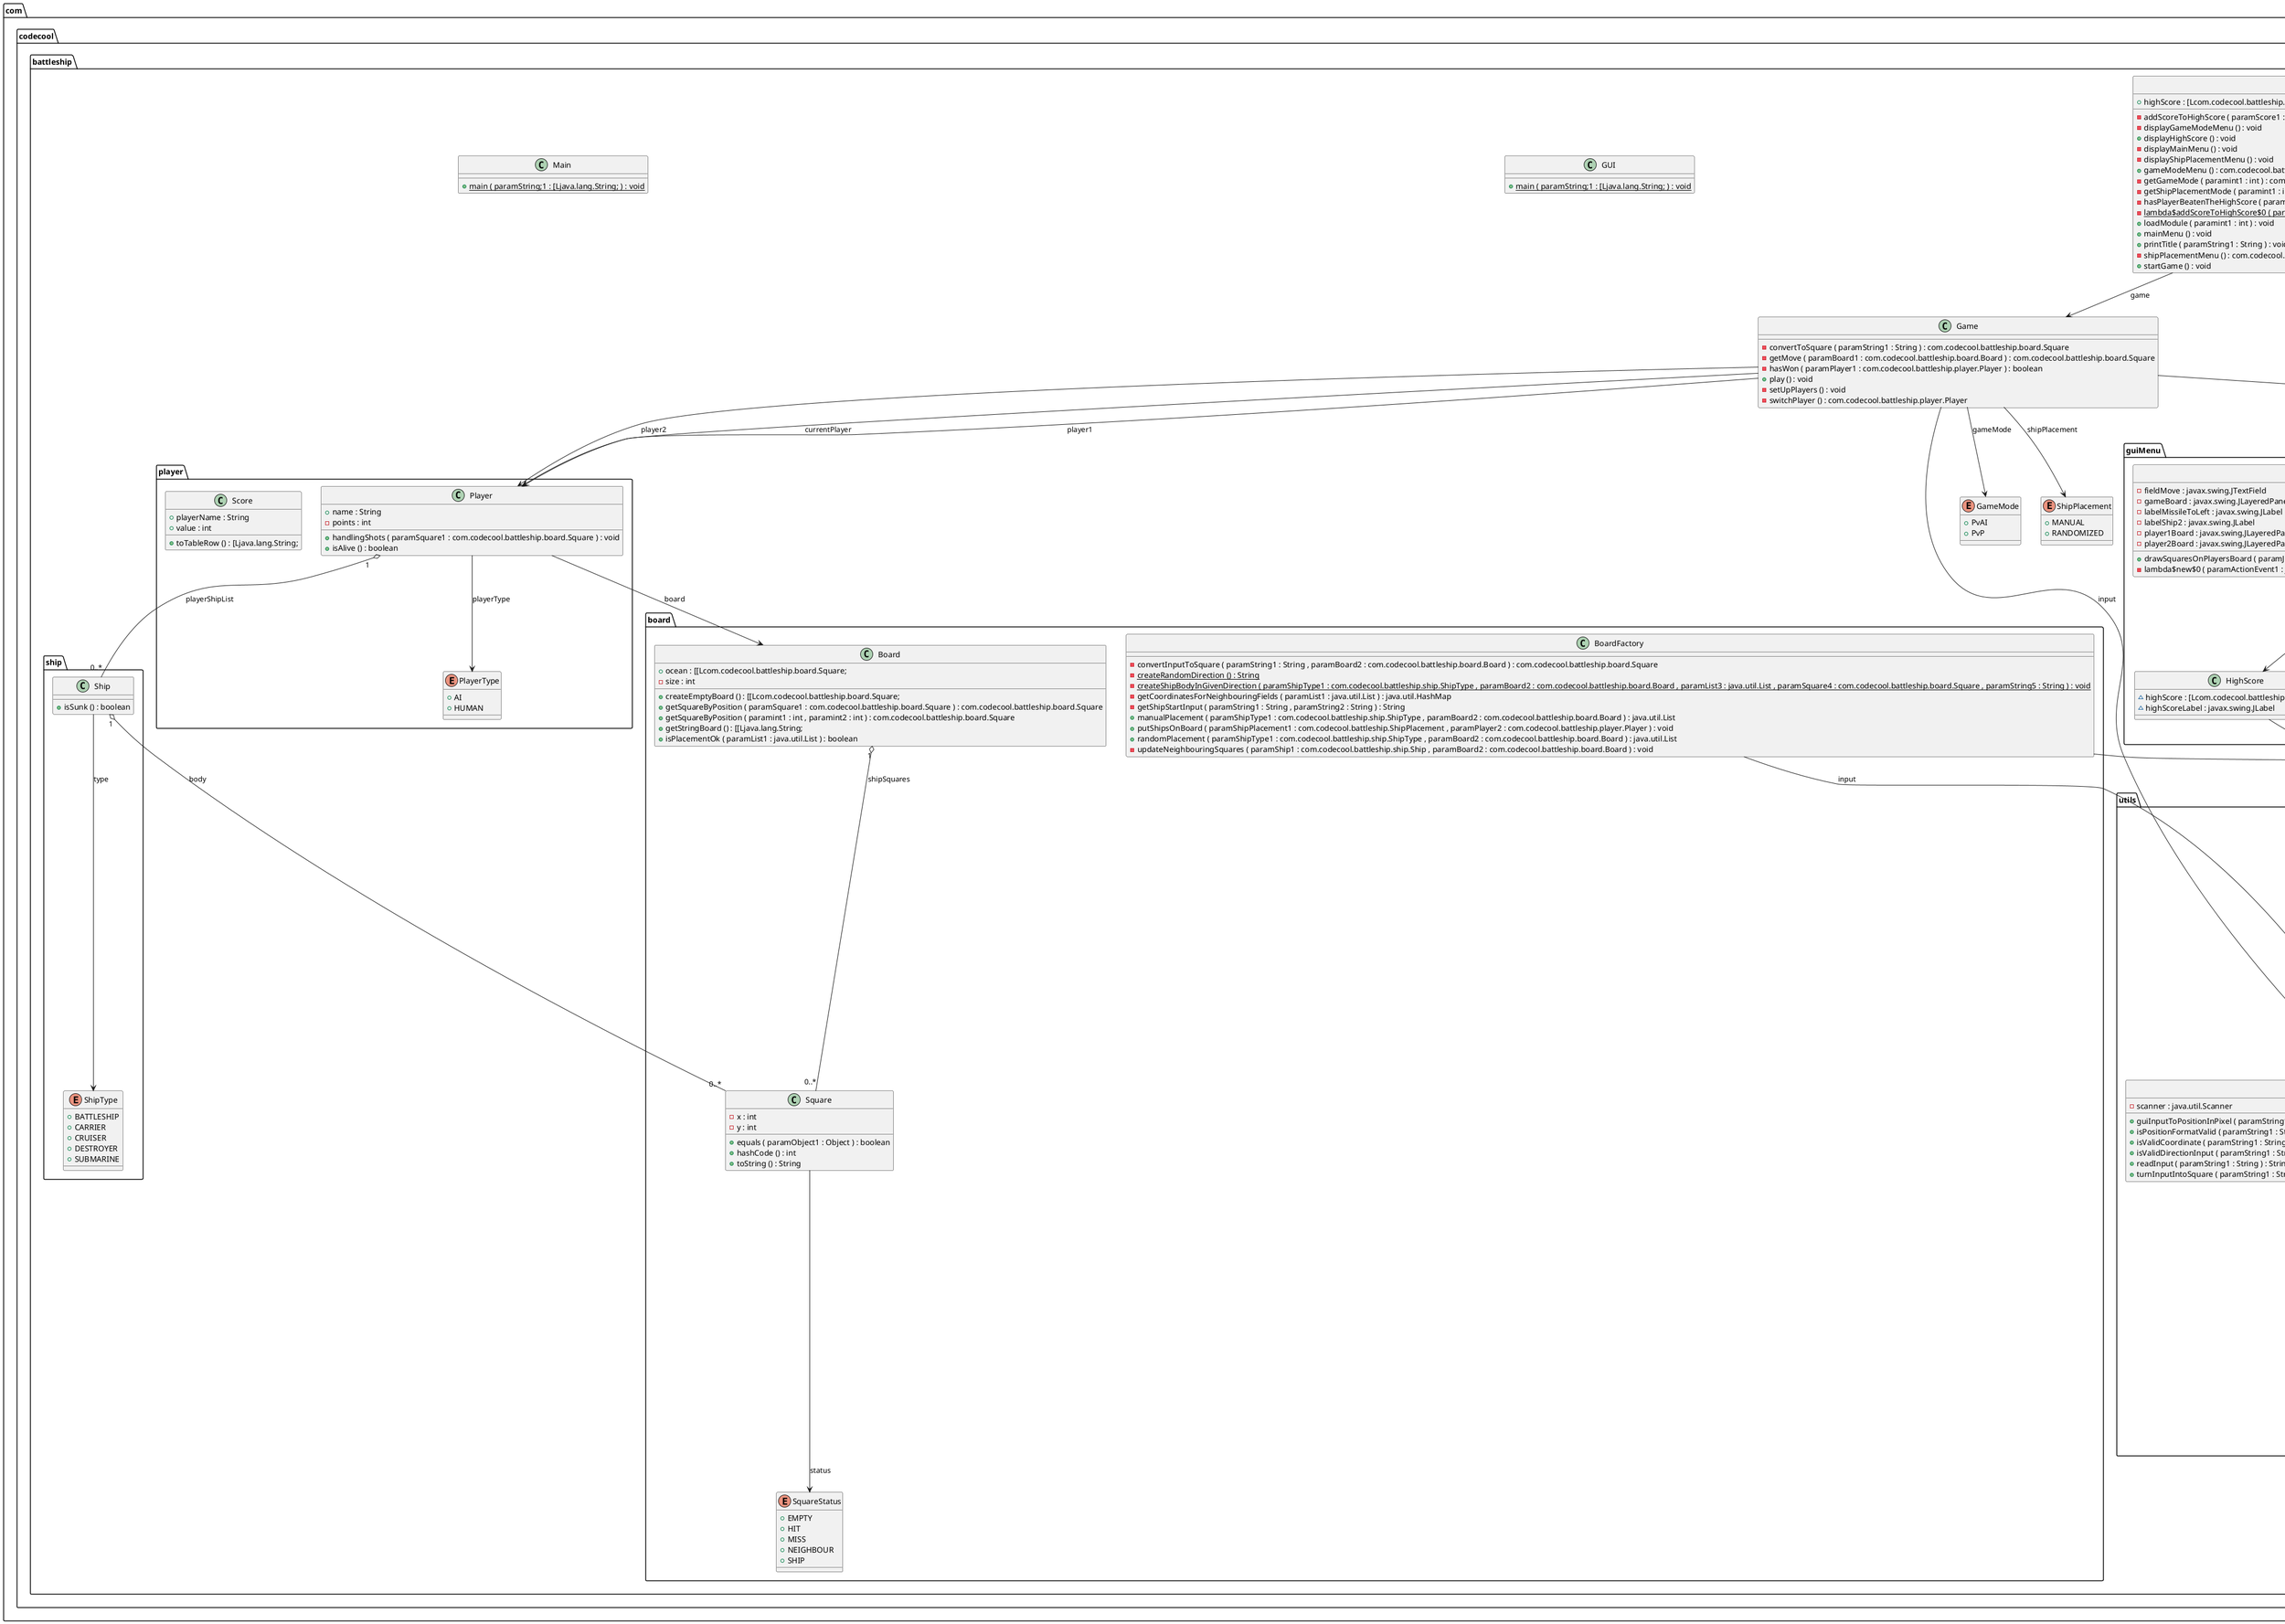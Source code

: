 @startuml

class com.codecool.battleship.Battleship {
	{field} +highScore : [Lcom.codecool.battleship.player.Score;
	{method} -addScoreToHighScore ( paramScore1 : com.codecool.battleship.player.Score ) : void
	{method} -displayGameModeMenu () : void
	{method} +displayHighScore () : void
	{method} -displayMainMenu () : void
	{method} -displayShipPlacementMenu () : void
	{method} +gameModeMenu () : com.codecool.battleship.GameMode
	{method} -getGameMode ( paramint1 : int ) : com.codecool.battleship.GameMode
	{method} -getShipPlacementMode ( paramint1 : int ) : com.codecool.battleship.ShipPlacement
	{method} -hasPlayerBeatenTheHighScore ( paramPlayer1 : com.codecool.battleship.player.Player ) : boolean
	{method}  {static} -lambda$addScoreToHighScore$0 ( paramScore1 : com.codecool.battleship.player.Score , paramScore2 : com.codecool.battleship.player.Score ) : int
	{method} +loadModule ( paramint1 : int ) : void
	{method} +mainMenu () : void
	{method} +printTitle ( paramString1 : String ) : void
	{method} -shipPlacementMenu () : com.codecool.battleship.ShipPlacement
	{method} +startGame () : void
}


class com.codecool.battleship.GUI {
	{method}  {static} +main ( paramString;1 : [Ljava.lang.String; ) : void
}


class com.codecool.battleship.Game {
	{method} -convertToSquare ( paramString1 : String ) : com.codecool.battleship.board.Square
	{method} -getMove ( paramBoard1 : com.codecool.battleship.board.Board ) : com.codecool.battleship.board.Square
	{method} -hasWon ( paramPlayer1 : com.codecool.battleship.player.Player ) : boolean
	{method} +play () : void
	{method} -setUpPlayers () : void
	{method} -switchPlayer () : com.codecool.battleship.player.Player
}


enum com.codecool.battleship.GameMode {
	{field} +PvAI
	{field} +PvP
}


class com.codecool.battleship.Main {
	{method}  {static} +main ( paramString;1 : [Ljava.lang.String; ) : void
}


enum com.codecool.battleship.ShipPlacement {
	{field} +MANUAL
	{field} +RANDOMIZED
}


class com.codecool.battleship.board.Board {
	{field} +ocean : [[Lcom.codecool.battleship.board.Square;
	{field} -size : int
	{method} +createEmptyBoard () : [[Lcom.codecool.battleship.board.Square;
	{method} +getSquareByPosition ( paramSquare1 : com.codecool.battleship.board.Square ) : com.codecool.battleship.board.Square
	{method} +getSquareByPosition ( paramint1 : int , paramint2 : int ) : com.codecool.battleship.board.Square
	{method} +getStringBoard () : [[Ljava.lang.String;
	{method} +isPlacementOk ( paramList1 : java.util.List ) : boolean
}


class com.codecool.battleship.board.BoardFactory {
	{method} -convertInputToSquare ( paramString1 : String , paramBoard2 : com.codecool.battleship.board.Board ) : com.codecool.battleship.board.Square
	{method}  {static} -createRandomDirection () : String
	{method}  {static} -createShipBodyInGivenDirection ( paramShipType1 : com.codecool.battleship.ship.ShipType , paramBoard2 : com.codecool.battleship.board.Board , paramList3 : java.util.List , paramSquare4 : com.codecool.battleship.board.Square , paramString5 : String ) : void
	{method} -getCoordinatesForNeighbouringFields ( paramList1 : java.util.List ) : java.util.HashMap
	{method} -getShipStartInput ( paramString1 : String , paramString2 : String ) : String
	{method} +manualPlacement ( paramShipType1 : com.codecool.battleship.ship.ShipType , paramBoard2 : com.codecool.battleship.board.Board ) : java.util.List
	{method} +putShipsOnBoard ( paramShipPlacement1 : com.codecool.battleship.ShipPlacement , paramPlayer2 : com.codecool.battleship.player.Player ) : void
	{method} +randomPlacement ( paramShipType1 : com.codecool.battleship.ship.ShipType , paramBoard2 : com.codecool.battleship.board.Board ) : java.util.List
	{method} -updateNeighbouringSquares ( paramShip1 : com.codecool.battleship.ship.Ship , paramBoard2 : com.codecool.battleship.board.Board ) : void
}


class com.codecool.battleship.board.Square {
	{field} -x : int
	{field} -y : int
	{method} +equals ( paramObject1 : Object ) : boolean
	{method} +hashCode () : int
	{method} +toString () : String
}


enum com.codecool.battleship.board.SquareStatus {
	{field} +EMPTY
	{field} +HIT
	{field} +MISS
	{field} +NEIGHBOUR
	{field} +SHIP
}


class com.codecool.battleship.dao.BattleshipDAO {
	{method}  {static} -isFileEmpty ( paramString1 : String ) : boolean
	{method}  {static} -lambda$readHighScoreFromFile$0 ( paramScore1 : com.codecool.battleship.player.Score , paramScore2 : com.codecool.battleship.player.Score ) : int
	{method}  {static} +readHighScoreFromFile () : [Lcom.codecool.battleship.player.Score;
	{method}  {static} +writeHighScoreToFile ( paramScore;1 : [Lcom.codecool.battleship.player.Score; ) : void
}


class com.codecool.battleship.exception.GameMessage {
}


class com.codecool.battleship.exception.NoSuchDirectionException {
}


class com.codecool.battleship.exception.WrongSquareException {
}


class com.codecool.battleship.guiMenu.BoardPane {
	{field} -fieldMove : javax.swing.JTextField
	{field} -gameBoard : javax.swing.JLayeredPane
	{field} -labelMissileToLeft : javax.swing.JLabel
	{field} -labelShip2 : javax.swing.JLabel
	{field} -player1Board : javax.swing.JLayeredPane
	{field} -player2Board : javax.swing.JLayeredPane
	{method} +drawSquaresOnPlayersBoard ( paramJLabel1 : javax.swing.JLabel , paramJLabel2 : javax.swing.JLabel , paramJLayeredPane3 : javax.swing.JLayeredPane , paramJLayeredPane4 : javax.swing.JLayeredPane ) : void
	{method} -lambda$new$0 ( paramActionEvent1 : java.awt.event.ActionEvent ) : void
}


class com.codecool.battleship.guiMenu.GameModeMenu {
	{field} ~PvsAI : javax.swing.JRadioButton
	{field} ~PvsP : javax.swing.JRadioButton
	{field} ~buttonContainer : javax.swing.JLabel
	{field} ~manualPlacement : javax.swing.JRadioButton
	{field} ~randomPlacement : javax.swing.JRadioButton
}


class com.codecool.battleship.guiMenu.HighScore {
	{field} ~highScore : [Lcom.codecool.battleship.player.Score;
	{field} ~highScoreLabel : javax.swing.JLabel
}


class com.codecool.battleship.guiMenu.MainMenu {
	{field} ~mainMenuContainer : javax.swing.JLabel
}


class com.codecool.battleship.player.Player {
	{field} +name : String
	{field} -points : int
	{method} +handlingShots ( paramSquare1 : com.codecool.battleship.board.Square ) : void
	{method} +isAlive () : boolean
}


enum com.codecool.battleship.player.PlayerType {
	{field} +AI
	{field} +HUMAN
}


class com.codecool.battleship.player.Score {
	{field} +playerName : String
	{field} +value : int
	{method} +toTableRow () : [Ljava.lang.String;
}


class com.codecool.battleship.ship.Ship {
	{method} +isSunk () : boolean
}


enum com.codecool.battleship.ship.ShipType {
	{field} +BATTLESHIP
	{field} +CARRIER
	{field} +CRUISER
	{field} +DESTROYER
	{field} +SUBMARINE
}


class com.codecool.battleship.utils.ConsoleColors {
	{field} {static} +BLACK : String
	{field} {static} +BLACK_BACKGROUND : String
	{field} {static} +BLACK_BACKGROUND_BRIGHT : String
	{field} {static} +BLACK_BOLD : String
	{field} {static} +BLACK_BOLD_BRIGHT : String
	{field} {static} +BLACK_BRIGHT : String
	{field} {static} +BLACK_UNDERLINED : String
	{field} {static} +BLUE : String
	{field} {static} +BLUE_BACKGROUND : String
	{field} {static} +BLUE_BACKGROUND_BRIGHT : String
	{field} {static} +BLUE_BOLD : String
	{field} {static} +BLUE_BOLD_BRIGHT : String
	{field} {static} +BLUE_BRIGHT : String
	{field} {static} +BLUE_UNDERLINED : String
	{field} {static} +CYAN : String
	{field} {static} +CYAN_BACKGROUND : String
	{field} {static} +CYAN_BACKGROUND_BRIGHT : String
	{field} {static} +CYAN_BOLD : String
	{field} {static} +CYAN_BOLD_BRIGHT : String
	{field} {static} +CYAN_BRIGHT : String
	{field} {static} +CYAN_UNDERLINED : String
	{field} {static} +GREEN : String
	{field} {static} +GREEN_BACKGROUND : String
	{field} {static} +GREEN_BACKGROUND_BRIGHT : String
	{field} {static} +GREEN_BOLD : String
	{field} {static} +GREEN_BOLD_BRIGHT : String
	{field} {static} +GREEN_BRIGHT : String
	{field} {static} +GREEN_UNDERLINED : String
	{field} {static} +PURPLE : String
	{field} {static} +PURPLE_BACKGROUND : String
	{field} {static} +PURPLE_BACKGROUND_BRIGHT : String
	{field} {static} +PURPLE_BOLD : String
	{field} {static} +PURPLE_BOLD_BRIGHT : String
	{field} {static} +PURPLE_BRIGHT : String
	{field} {static} +PURPLE_UNDERLINED : String
	{field} {static} +RED : String
	{field} {static} +RED_BACKGROUND : String
	{field} {static} +RED_BACKGROUND_BRIGHT : String
	{field} {static} +RED_BOLD : String
	{field} {static} +RED_BOLD_BRIGHT : String
	{field} {static} +RED_BRIGHT : String
	{field} {static} +RED_UNDERLINED : String
	{field} {static} +RESET : String
	{field} {static} +WHITE : String
	{field} {static} +WHITE_BACKGROUND : String
	{field} {static} +WHITE_BACKGROUND_BRIGHT : String
	{field} {static} +WHITE_BOLD : String
	{field} {static} +WHITE_BOLD_BRIGHT : String
	{field} {static} +WHITE_BRIGHT : String
	{field} {static} +WHITE_UNDERLINED : String
	{field} {static} +YELLOW : String
	{field} {static} +YELLOW_BACKGROUND : String
	{field} {static} +YELLOW_BACKGROUND_BRIGHT : String
	{field} {static} +YELLOW_BOLD : String
	{field} {static} +YELLOW_BOLD_BRIGHT : String
	{field} {static} +YELLOW_BRIGHT : String
	{field} {static} +YELLOW_UNDERLINED : String
}


class com.codecool.battleship.utils.Constans {
	{field} {static} +ASCII_DEC_CODE_UPPERCASE_LETTER_A : char
	{field} {static} +BOARD_SIZE : int
	{field} {static} +CHARACTER_TO_BOARD_CORRECTION : int
	{field} {static} +COLUMN_SEPARATOR : String
	{field} {static} +DATA_FILE : String
	{field} {static} +END_X : String
	{field} {static} +END_Y : String
	{field} {static} +FIELD_SIZE_IN_PIXEL : int
	{field} {static} +GAME_TITLE : String
	{field} {static} +GUI_PLAYER_INPUT_SWITCH : int
	{field} {static} +HIGH_SCORE : String
	{field} {static} +HIGH_SCORE_LENGTH : int
	{field} {static} +INDENT_SIZE : int
	{field} {static} +INDEX_CORRECTION : int
	{field} {static} +MENU_ITEM_INDENT_SIZE : int
	{field} {static} +NAME_TABLE_INDEX : int
	{field} {static} +SCORE_TABLE_INDEX : int
	{field} {static} +START_X : String
	{field} {static} +START_Y : String
	{field} {static} +TABLE_INDENT_SIZE : int
	{field} {static} +TITLE_INDENT_SIZE : int
}


class com.codecool.battleship.utils.Display {
	{method} -getHeader () : String
	{method} -getStringRow ( paramString;1 : [Ljava.lang.String; , paramint2 : int , paramboolean3 : boolean ) : String
	{method} +printBoard ( paramString;1 : [[Ljava.lang.String; , paramboolean2 : boolean ) : void
	{method} +printErrorMessage ( paramString1 : String ) : void
	{method} +printGameMessage ( paramString1 : String ) : void
	{method} +printHighScore ( paramString1 : String , paramScore;2 : [Lcom.codecool.battleship.player.Score; ) : void
	{method} +printMenu ( paramString1 : String , paramString;2 : [Ljava.lang.String; ) : void
	{method} +printTheOutcomeOfTheGame ( paramPlayer1 : com.codecool.battleship.player.Player ) : void
	{method} +printTitle ( paramString1 : String ) : void
}


class com.codecool.battleship.utils.Input {
	{field} -scanner : java.util.Scanner
	{method} +guiInputToPositionInPixel ( paramString1 : String ) : [I
	{method} +isPositionFormatValid ( paramString1 : String ) : boolean
	{method} +isValidCoordinate ( paramString1 : String ) : boolean
	{method} +isValidDirectionInput ( paramString1 : String ) : boolean
	{method} +readInput ( paramString1 : String ) : String
	{method} +turnInputIntoSquare ( paramString1 : String , paramSquareStatus2 : com.codecool.battleship.board.SquareStatus ) : com.codecool.battleship.board.Square
}




com.codecool.battleship.Battleship -->  com.codecool.battleship.Game : game
com.codecool.battleship.Battleship -->  com.codecool.battleship.utils.Display : display
com.codecool.battleship.Battleship -->  com.codecool.battleship.utils.Input : input
com.codecool.battleship.Game -->  com.codecool.battleship.GameMode : gameMode
com.codecool.battleship.Game -->  com.codecool.battleship.ShipPlacement : shipPlacement
com.codecool.battleship.Game -->  com.codecool.battleship.player.Player : currentPlayer
com.codecool.battleship.Game -->  com.codecool.battleship.player.Player : player1
com.codecool.battleship.Game -->  com.codecool.battleship.player.Player : player2
com.codecool.battleship.Game -->  com.codecool.battleship.utils.Display : display
com.codecool.battleship.Game -->  com.codecool.battleship.utils.Input : input
com.codecool.battleship.board.Board "1" o-- "0..*"  com.codecool.battleship.board.Square : shipSquares
com.codecool.battleship.board.BoardFactory -->  com.codecool.battleship.utils.Display : display
com.codecool.battleship.board.BoardFactory -->  com.codecool.battleship.utils.Input : input
com.codecool.battleship.board.Square -->  com.codecool.battleship.board.SquareStatus : status
com.codecool.battleship.guiMenu.BoardPane -->  com.codecool.battleship.guiMenu.BoardPane : display
com.codecool.battleship.guiMenu.BoardPane -->  com.codecool.battleship.guiMenu.GameModeMenu : gameModeMenu
com.codecool.battleship.guiMenu.BoardPane -->  com.codecool.battleship.guiMenu.HighScore : highScore
com.codecool.battleship.guiMenu.BoardPane -->  com.codecool.battleship.guiMenu.MainMenu : mainMenu
com.codecool.battleship.guiMenu.BoardPane -->  com.codecool.battleship.utils.Input : input
com.codecool.battleship.guiMenu.GameModeMenu -->  com.codecool.battleship.guiMenu.BoardPane : display
com.codecool.battleship.guiMenu.HighScore -->  com.codecool.battleship.utils.Display : errorMsg
com.codecool.battleship.guiMenu.MainMenu -->  com.codecool.battleship.guiMenu.BoardPane : display
com.codecool.battleship.player.Player "1" o-- "0..*"  com.codecool.battleship.ship.Ship : playerShipList
com.codecool.battleship.player.Player -->  com.codecool.battleship.board.Board : board
com.codecool.battleship.player.Player -->  com.codecool.battleship.player.PlayerType : playerType
com.codecool.battleship.ship.Ship "1" o-- "0..*"  com.codecool.battleship.board.Square : body
com.codecool.battleship.ship.Ship -->  com.codecool.battleship.ship.ShipType : type


@enduml